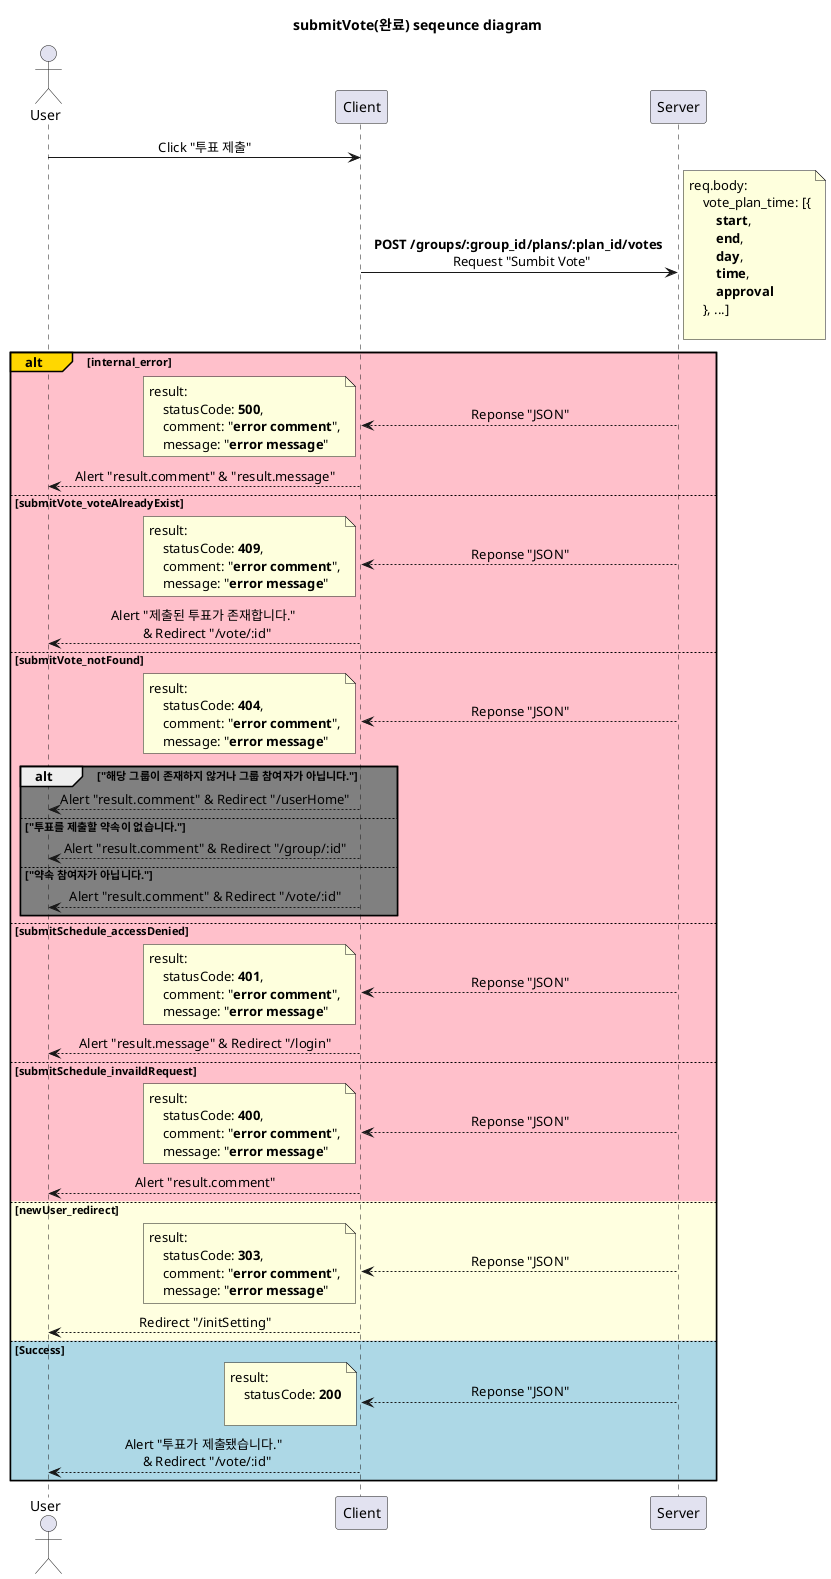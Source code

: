 @startuml submitVote(완료)
'http://localhost:3000/submitVote/:id

title submitVote(완료) seqeunce diagram

skinparam SequenceMessageAlignment center

participant Server order 30
participant Client order 20
actor User order 10

User -> Client: Click "투표 제출"

Client -> Server: **POST /groups/:group_id/plans/:plan_id/votes** \n Request "Sumbit Vote"
note right
    req.body:
        vote_plan_time: [{
            **start**,
            **end**,
            **day**,
            **time**,
            **approval**
        }, ...]
        
end note

alt#Gold #Pink internal_error
    Client <-- Server: Reponse "JSON"
    note left
        result:
            statusCode: **500**,
            comment: "**error comment**",
            message: "**error message**"
    end note
    User <-- Client: Alert "result.comment" & "result.message"

else #Pink submitVote_voteAlreadyExist
    Client <-- Server: Reponse "JSON"
    note left
        result:
            statusCode: **409**,
            comment: "**error comment**",
            message: "**error message**"
    end note
    User <-- Client: Alert "제출된 투표가 존재합니다." \n & Redirect "/vote/:id"

else #Pink submitVote_notFound
    Client <-- Server: Reponse "JSON"
    note left
        result:
            statusCode: **404**,
            comment: "**error comment**",
            message: "**error message**"
    end note
    alt #Gray "해당 그룹이 존재하지 않거나 그룹 참여자가 아닙니다."
        User <-- Client: Alert "result.comment" & Redirect "/userHome"

    else #Gray "투표를 제출할 약속이 없습니다."
        User <-- Client: Alert "result.comment" & Redirect "/group/:id"

    else #Gray "약속 참여자가 아닙니다."
        User <-- Client: Alert "result.comment" & Redirect "/vote/:id"

    end

else #Pink submitSchedule_accessDenied
    Client <-- Server: Reponse "JSON"
    note left
        result:
            statusCode: **401**,
            comment: "**error comment**",
            message: "**error message**"
    end note
    User <-- Client: Alert "result.message" & Redirect "/login"

else #Pink submitSchedule_invaildRequest
    Client <-- Server: Reponse "JSON"
    note left
        result:
            statusCode: **400**,
            comment: "**error comment**",
            message: "**error message**"
    end note
    User <-- Client: Alert "result.comment"

else #LightYellow newUser_redirect
    Client <-- Server: Reponse "JSON"
    note left
        result:
            statusCode: **303**,
            comment: "**error comment**",
            message: "**error message**"
    end note
    User <-- Client: Redirect "/initSetting"

else #LightBlue Success
    Client <-- Server: Reponse "JSON"
    note left
        result:
            statusCode: **200**

    end note
    User <-- Client: Alert "투표가 제출됐습니다." \n & Redirect "/vote/:id"
end

@enduml